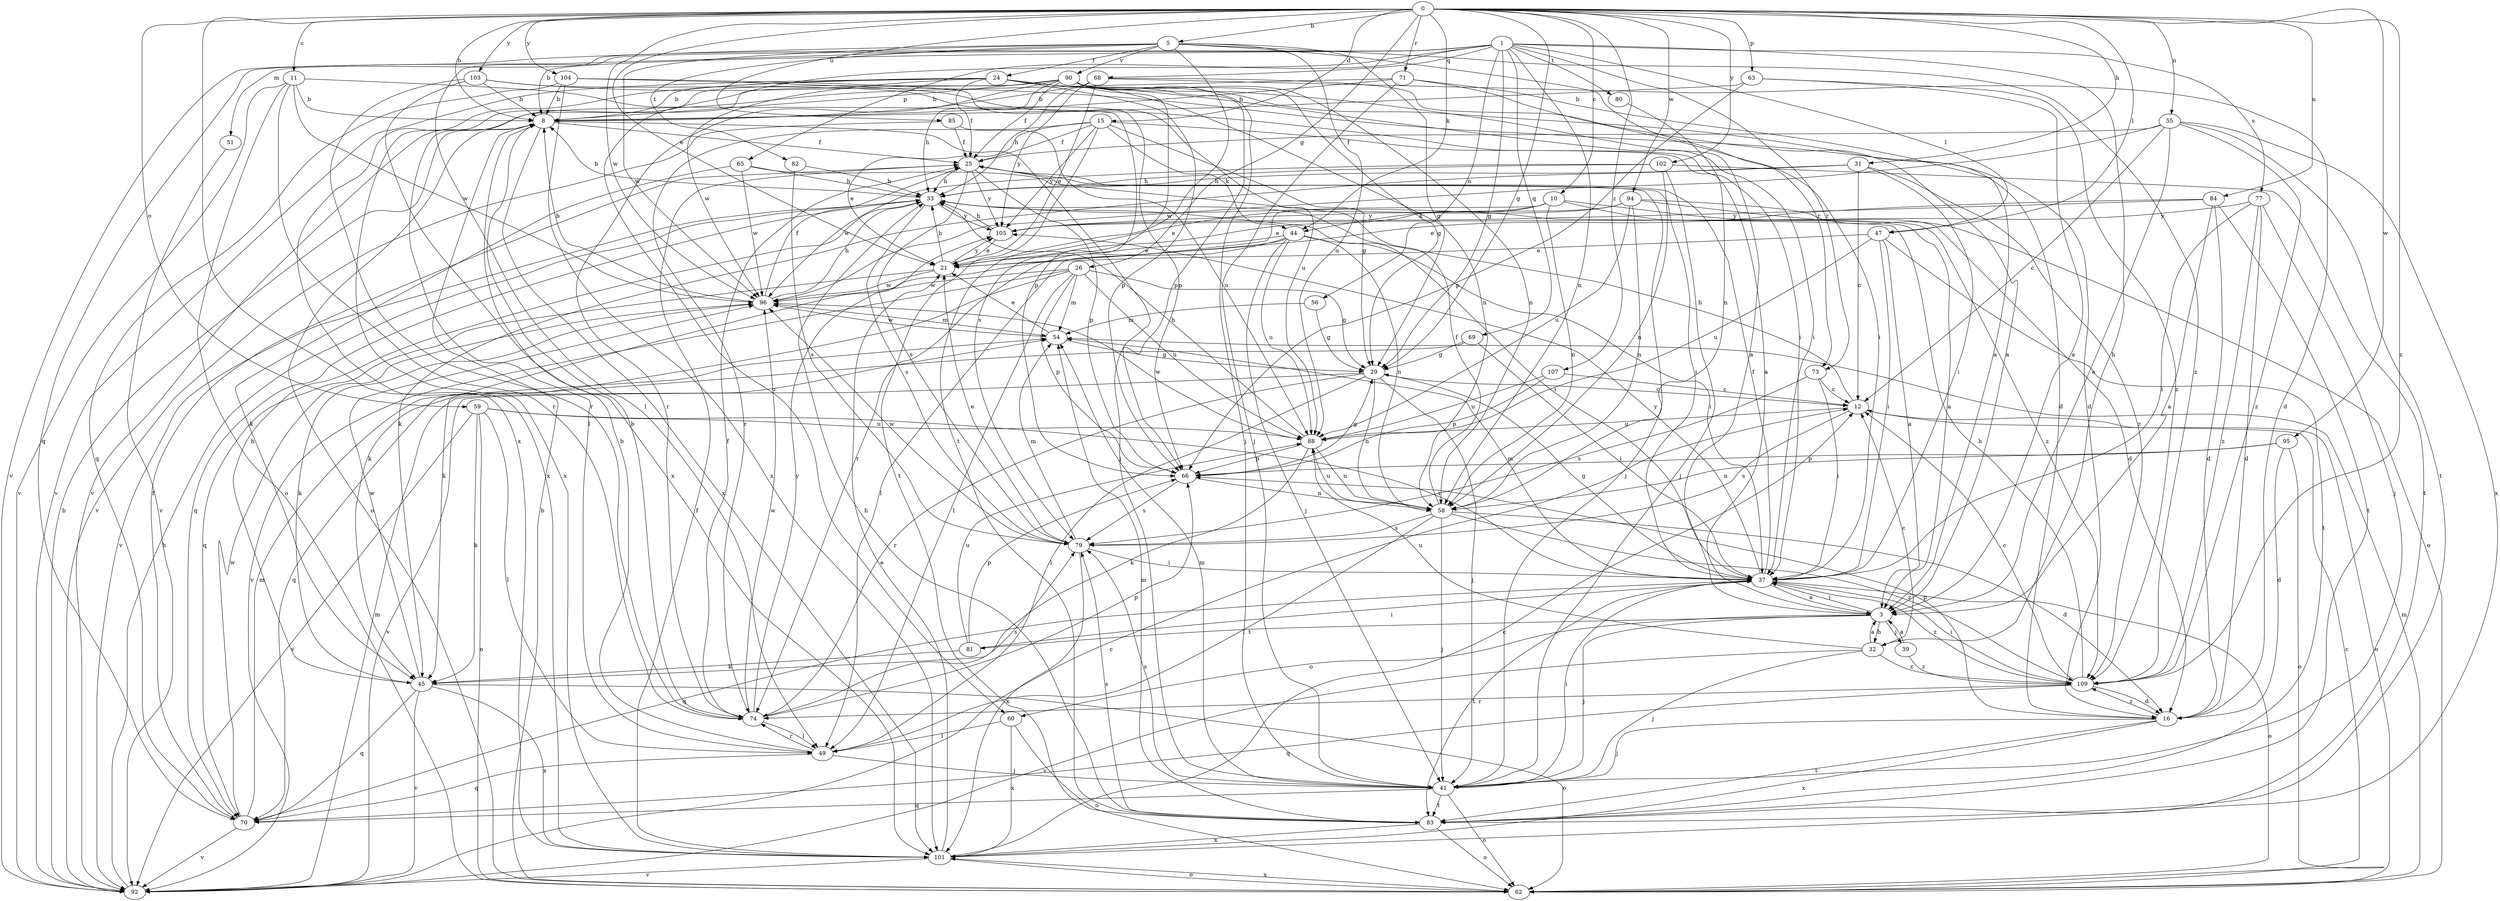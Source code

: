 strict digraph  {
0;
1;
3;
5;
8;
10;
11;
12;
15;
16;
21;
24;
25;
26;
29;
31;
32;
33;
37;
39;
41;
44;
45;
47;
49;
51;
54;
55;
56;
58;
59;
60;
62;
63;
65;
66;
68;
69;
70;
71;
73;
74;
77;
79;
80;
81;
82;
83;
84;
85;
88;
90;
92;
94;
95;
96;
101;
102;
103;
104;
105;
107;
109;
0 -> 5  [label=b];
0 -> 8  [label=b];
0 -> 10  [label=c];
0 -> 11  [label=c];
0 -> 15  [label=d];
0 -> 21  [label=e];
0 -> 26  [label=g];
0 -> 29  [label=g];
0 -> 31  [label=h];
0 -> 44  [label=k];
0 -> 47  [label=l];
0 -> 55  [label=n];
0 -> 59  [label=o];
0 -> 63  [label=p];
0 -> 71  [label=r];
0 -> 84  [label=u];
0 -> 85  [label=u];
0 -> 94  [label=w];
0 -> 95  [label=w];
0 -> 96  [label=w];
0 -> 101  [label=x];
0 -> 102  [label=y];
0 -> 103  [label=y];
0 -> 104  [label=y];
0 -> 107  [label=z];
0 -> 109  [label=z];
1 -> 8  [label=b];
1 -> 29  [label=g];
1 -> 32  [label=h];
1 -> 47  [label=l];
1 -> 49  [label=l];
1 -> 51  [label=m];
1 -> 56  [label=n];
1 -> 58  [label=n];
1 -> 60  [label=o];
1 -> 65  [label=p];
1 -> 68  [label=q];
1 -> 69  [label=q];
1 -> 73  [label=r];
1 -> 77  [label=s];
1 -> 80  [label=t];
3 -> 32  [label=h];
3 -> 37  [label=i];
3 -> 39  [label=j];
3 -> 41  [label=j];
3 -> 60  [label=o];
3 -> 81  [label=t];
5 -> 24  [label=f];
5 -> 29  [label=g];
5 -> 70  [label=q];
5 -> 73  [label=r];
5 -> 82  [label=t];
5 -> 83  [label=t];
5 -> 88  [label=u];
5 -> 90  [label=v];
5 -> 92  [label=v];
5 -> 96  [label=w];
5 -> 109  [label=z];
8 -> 25  [label=f];
8 -> 41  [label=j];
8 -> 62  [label=o];
8 -> 101  [label=x];
10 -> 3  [label=a];
10 -> 21  [label=e];
10 -> 44  [label=k];
10 -> 58  [label=n];
10 -> 74  [label=r];
10 -> 109  [label=z];
11 -> 8  [label=b];
11 -> 62  [label=o];
11 -> 66  [label=p];
11 -> 74  [label=r];
11 -> 92  [label=v];
11 -> 96  [label=w];
12 -> 33  [label=h];
12 -> 62  [label=o];
12 -> 79  [label=s];
12 -> 88  [label=u];
15 -> 3  [label=a];
15 -> 21  [label=e];
15 -> 25  [label=f];
15 -> 29  [label=g];
15 -> 44  [label=k];
15 -> 74  [label=r];
15 -> 83  [label=t];
15 -> 105  [label=y];
16 -> 41  [label=j];
16 -> 66  [label=p];
16 -> 83  [label=t];
16 -> 101  [label=x];
16 -> 109  [label=z];
21 -> 33  [label=h];
21 -> 70  [label=q];
21 -> 96  [label=w];
21 -> 105  [label=y];
24 -> 8  [label=b];
24 -> 16  [label=d];
24 -> 25  [label=f];
24 -> 37  [label=i];
24 -> 58  [label=n];
24 -> 66  [label=p];
24 -> 92  [label=v];
24 -> 96  [label=w];
24 -> 101  [label=x];
25 -> 33  [label=h];
25 -> 37  [label=i];
25 -> 66  [label=p];
25 -> 79  [label=s];
25 -> 105  [label=y];
26 -> 29  [label=g];
26 -> 45  [label=k];
26 -> 49  [label=l];
26 -> 54  [label=m];
26 -> 66  [label=p];
26 -> 88  [label=u];
26 -> 92  [label=v];
26 -> 96  [label=w];
29 -> 12  [label=c];
29 -> 41  [label=j];
29 -> 49  [label=l];
29 -> 58  [label=n];
29 -> 74  [label=r];
29 -> 92  [label=v];
31 -> 12  [label=c];
31 -> 33  [label=h];
31 -> 37  [label=i];
31 -> 45  [label=k];
31 -> 109  [label=z];
32 -> 3  [label=a];
32 -> 12  [label=c];
32 -> 41  [label=j];
32 -> 88  [label=u];
32 -> 92  [label=v];
32 -> 109  [label=z];
33 -> 8  [label=b];
33 -> 37  [label=i];
33 -> 70  [label=q];
33 -> 79  [label=s];
33 -> 92  [label=v];
33 -> 105  [label=y];
37 -> 3  [label=a];
37 -> 25  [label=f];
37 -> 29  [label=g];
37 -> 54  [label=m];
37 -> 62  [label=o];
37 -> 70  [label=q];
37 -> 83  [label=t];
37 -> 105  [label=y];
37 -> 109  [label=z];
39 -> 3  [label=a];
39 -> 109  [label=z];
41 -> 37  [label=i];
41 -> 54  [label=m];
41 -> 62  [label=o];
41 -> 70  [label=q];
41 -> 79  [label=s];
41 -> 83  [label=t];
44 -> 21  [label=e];
44 -> 37  [label=i];
44 -> 41  [label=j];
44 -> 45  [label=k];
44 -> 49  [label=l];
44 -> 58  [label=n];
44 -> 88  [label=u];
45 -> 33  [label=h];
45 -> 62  [label=o];
45 -> 70  [label=q];
45 -> 92  [label=v];
45 -> 96  [label=w];
45 -> 101  [label=x];
47 -> 3  [label=a];
47 -> 21  [label=e];
47 -> 37  [label=i];
47 -> 83  [label=t];
47 -> 88  [label=u];
49 -> 8  [label=b];
49 -> 41  [label=j];
49 -> 70  [label=q];
49 -> 74  [label=r];
51 -> 92  [label=v];
54 -> 21  [label=e];
54 -> 29  [label=g];
54 -> 96  [label=w];
55 -> 3  [label=a];
55 -> 12  [label=c];
55 -> 25  [label=f];
55 -> 83  [label=t];
55 -> 96  [label=w];
55 -> 101  [label=x];
55 -> 109  [label=z];
56 -> 29  [label=g];
56 -> 54  [label=m];
58 -> 16  [label=d];
58 -> 25  [label=f];
58 -> 41  [label=j];
58 -> 49  [label=l];
58 -> 79  [label=s];
58 -> 88  [label=u];
58 -> 109  [label=z];
59 -> 37  [label=i];
59 -> 45  [label=k];
59 -> 49  [label=l];
59 -> 62  [label=o];
59 -> 88  [label=u];
59 -> 92  [label=v];
60 -> 49  [label=l];
60 -> 62  [label=o];
60 -> 101  [label=x];
62 -> 8  [label=b];
62 -> 12  [label=c];
62 -> 54  [label=m];
62 -> 101  [label=x];
63 -> 3  [label=a];
63 -> 8  [label=b];
63 -> 66  [label=p];
63 -> 109  [label=z];
65 -> 33  [label=h];
65 -> 41  [label=j];
65 -> 45  [label=k];
65 -> 96  [label=w];
66 -> 29  [label=g];
66 -> 58  [label=n];
66 -> 79  [label=s];
68 -> 3  [label=a];
68 -> 8  [label=b];
68 -> 16  [label=d];
68 -> 21  [label=e];
68 -> 33  [label=h];
68 -> 105  [label=y];
69 -> 29  [label=g];
69 -> 37  [label=i];
69 -> 70  [label=q];
70 -> 25  [label=f];
70 -> 54  [label=m];
70 -> 92  [label=v];
70 -> 96  [label=w];
71 -> 3  [label=a];
71 -> 8  [label=b];
71 -> 37  [label=i];
71 -> 41  [label=j];
71 -> 92  [label=v];
73 -> 12  [label=c];
73 -> 37  [label=i];
73 -> 79  [label=s];
74 -> 8  [label=b];
74 -> 25  [label=f];
74 -> 49  [label=l];
74 -> 66  [label=p];
74 -> 79  [label=s];
74 -> 96  [label=w];
74 -> 105  [label=y];
77 -> 16  [label=d];
77 -> 37  [label=i];
77 -> 41  [label=j];
77 -> 105  [label=y];
77 -> 109  [label=z];
79 -> 21  [label=e];
79 -> 37  [label=i];
79 -> 54  [label=m];
79 -> 96  [label=w];
79 -> 101  [label=x];
80 -> 58  [label=n];
81 -> 37  [label=i];
81 -> 45  [label=k];
81 -> 66  [label=p];
81 -> 88  [label=u];
82 -> 33  [label=h];
82 -> 79  [label=s];
83 -> 33  [label=h];
83 -> 54  [label=m];
83 -> 62  [label=o];
83 -> 79  [label=s];
83 -> 101  [label=x];
84 -> 3  [label=a];
84 -> 16  [label=d];
84 -> 21  [label=e];
84 -> 83  [label=t];
84 -> 105  [label=y];
85 -> 25  [label=f];
85 -> 88  [label=u];
85 -> 92  [label=v];
88 -> 33  [label=h];
88 -> 45  [label=k];
88 -> 58  [label=n];
88 -> 66  [label=p];
88 -> 96  [label=w];
90 -> 3  [label=a];
90 -> 8  [label=b];
90 -> 25  [label=f];
90 -> 29  [label=g];
90 -> 33  [label=h];
90 -> 41  [label=j];
90 -> 49  [label=l];
90 -> 58  [label=n];
90 -> 66  [label=p];
90 -> 74  [label=r];
90 -> 79  [label=s];
90 -> 101  [label=x];
92 -> 8  [label=b];
92 -> 12  [label=c];
92 -> 33  [label=h];
92 -> 54  [label=m];
94 -> 16  [label=d];
94 -> 21  [label=e];
94 -> 58  [label=n];
94 -> 62  [label=o];
94 -> 88  [label=u];
94 -> 105  [label=y];
95 -> 16  [label=d];
95 -> 58  [label=n];
95 -> 62  [label=o];
95 -> 66  [label=p];
96 -> 8  [label=b];
96 -> 25  [label=f];
96 -> 33  [label=h];
96 -> 45  [label=k];
96 -> 54  [label=m];
101 -> 12  [label=c];
101 -> 21  [label=e];
101 -> 25  [label=f];
101 -> 62  [label=o];
101 -> 92  [label=v];
102 -> 33  [label=h];
102 -> 41  [label=j];
102 -> 58  [label=n];
102 -> 83  [label=t];
102 -> 96  [label=w];
103 -> 8  [label=b];
103 -> 16  [label=d];
103 -> 66  [label=p];
103 -> 74  [label=r];
103 -> 101  [label=x];
104 -> 8  [label=b];
104 -> 37  [label=i];
104 -> 70  [label=q];
104 -> 88  [label=u];
104 -> 101  [label=x];
105 -> 21  [label=e];
105 -> 33  [label=h];
107 -> 12  [label=c];
107 -> 66  [label=p];
107 -> 88  [label=u];
109 -> 12  [label=c];
109 -> 16  [label=d];
109 -> 33  [label=h];
109 -> 37  [label=i];
109 -> 70  [label=q];
109 -> 74  [label=r];
}
